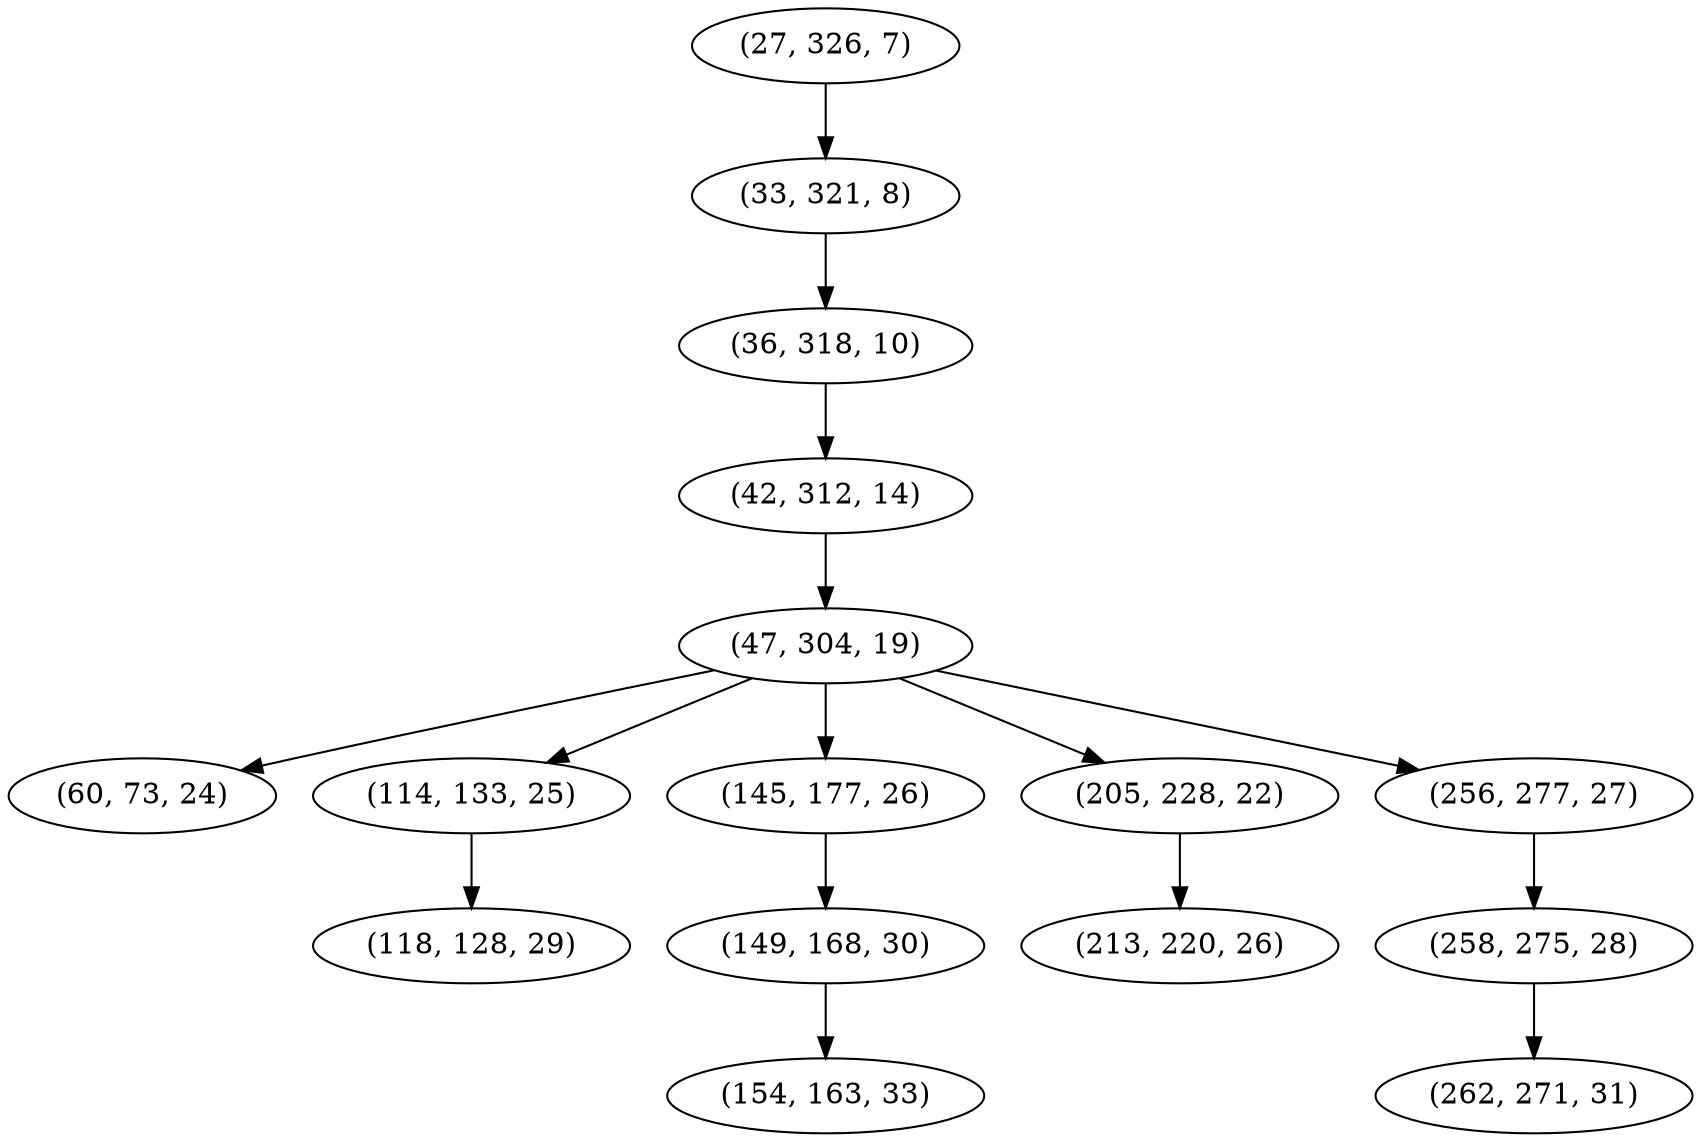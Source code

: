 digraph tree {
    "(27, 326, 7)";
    "(33, 321, 8)";
    "(36, 318, 10)";
    "(42, 312, 14)";
    "(47, 304, 19)";
    "(60, 73, 24)";
    "(114, 133, 25)";
    "(118, 128, 29)";
    "(145, 177, 26)";
    "(149, 168, 30)";
    "(154, 163, 33)";
    "(205, 228, 22)";
    "(213, 220, 26)";
    "(256, 277, 27)";
    "(258, 275, 28)";
    "(262, 271, 31)";
    "(27, 326, 7)" -> "(33, 321, 8)";
    "(33, 321, 8)" -> "(36, 318, 10)";
    "(36, 318, 10)" -> "(42, 312, 14)";
    "(42, 312, 14)" -> "(47, 304, 19)";
    "(47, 304, 19)" -> "(60, 73, 24)";
    "(47, 304, 19)" -> "(114, 133, 25)";
    "(47, 304, 19)" -> "(145, 177, 26)";
    "(47, 304, 19)" -> "(205, 228, 22)";
    "(47, 304, 19)" -> "(256, 277, 27)";
    "(114, 133, 25)" -> "(118, 128, 29)";
    "(145, 177, 26)" -> "(149, 168, 30)";
    "(149, 168, 30)" -> "(154, 163, 33)";
    "(205, 228, 22)" -> "(213, 220, 26)";
    "(256, 277, 27)" -> "(258, 275, 28)";
    "(258, 275, 28)" -> "(262, 271, 31)";
}
